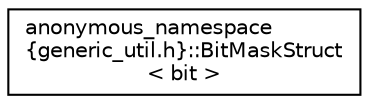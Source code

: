 digraph "类继承关系图"
{
  edge [fontname="Helvetica",fontsize="10",labelfontname="Helvetica",labelfontsize="10"];
  node [fontname="Helvetica",fontsize="10",shape=record];
  rankdir="LR";
  Node0 [label="anonymous_namespace\l\{generic_util.h\}::BitMaskStruct\l\< bit \>",height=0.2,width=0.4,color="black", fillcolor="white", style="filled",URL="$d0/de7/structanonymous__namespace_02generic__util_8h_03_1_1_bit_mask_struct_3_01bit_01_4.html"];
}
